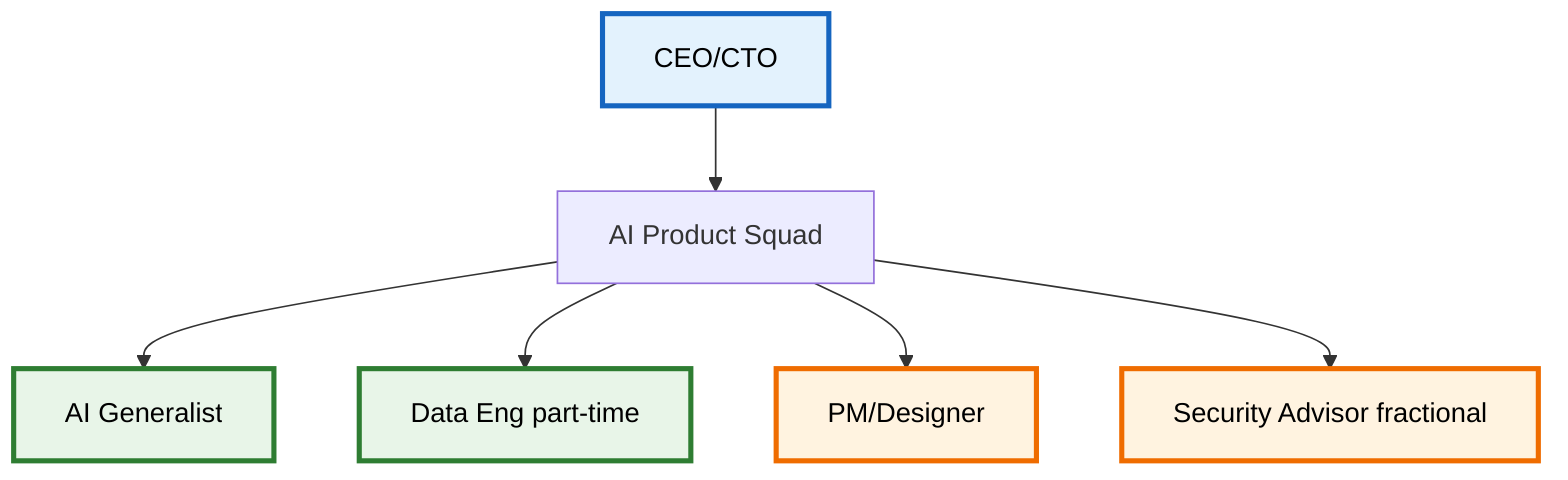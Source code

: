 graph TB
    classDef ceo fill:#e3f2fd,stroke:#1565c0,stroke-width:3px,color:#000
    classDef role fill:#e8f5e8,stroke:#2e7d32,stroke-width:3px,color:#000
    classDef shared fill:#fff3e0,stroke:#ef6c00,stroke-width:3px,color:#000
    
    CEO[CEO/CTO]:::ceo --> SQUAD1[AI Product Squad]
    SQUAD1 --> AIG[AI Generalist]:::role
    SQUAD1 --> DE[Data Eng part-time]:::role
    SQUAD1 --> PM[PM/Designer]:::shared
    SQUAD1 --> SEC[Security Advisor fractional]:::shared